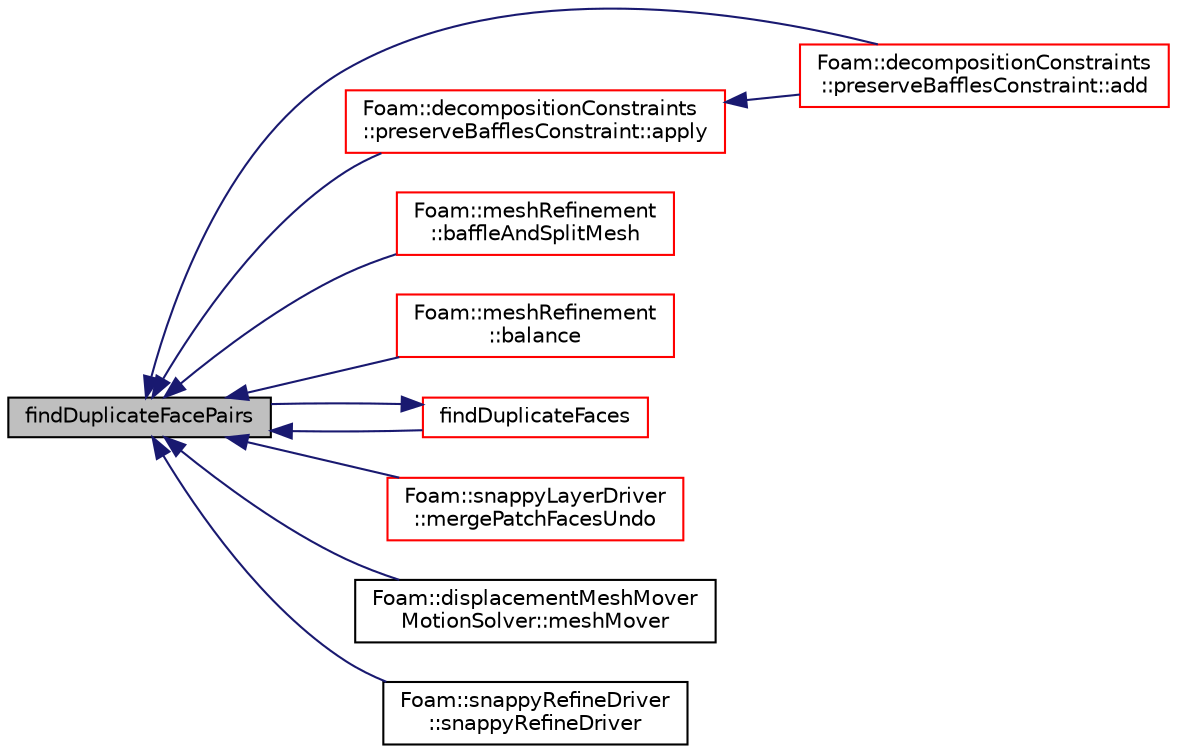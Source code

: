digraph "findDuplicateFacePairs"
{
  bgcolor="transparent";
  edge [fontname="Helvetica",fontsize="10",labelfontname="Helvetica",labelfontsize="10"];
  node [fontname="Helvetica",fontsize="10",shape=record];
  rankdir="LR";
  Node1 [label="findDuplicateFacePairs",height=0.2,width=0.4,color="black", fillcolor="grey75", style="filled", fontcolor="black"];
  Node1 -> Node2 [dir="back",color="midnightblue",fontsize="10",style="solid",fontname="Helvetica"];
  Node2 [label="Foam::decompositionConstraints\l::preserveBafflesConstraint::add",height=0.2,width=0.4,color="red",URL="$a01998.html#a1c674f5008f6f337a4ac47f4640f9deb",tooltip="Add my constraints to list of constraints. "];
  Node1 -> Node3 [dir="back",color="midnightblue",fontsize="10",style="solid",fontname="Helvetica"];
  Node3 [label="Foam::decompositionConstraints\l::preserveBafflesConstraint::apply",height=0.2,width=0.4,color="red",URL="$a01998.html#a1e8a14d422f43fe0ab48812e8ddee931",tooltip="Apply any additional post-decomposition constraints. "];
  Node3 -> Node2 [dir="back",color="midnightblue",fontsize="10",style="solid",fontname="Helvetica"];
  Node1 -> Node4 [dir="back",color="midnightblue",fontsize="10",style="solid",fontname="Helvetica"];
  Node4 [label="Foam::meshRefinement\l::baffleAndSplitMesh",height=0.2,width=0.4,color="red",URL="$a01509.html#acb8d36155594ec3a96e6b94925c85881",tooltip="Split off unreachable areas of mesh. "];
  Node1 -> Node5 [dir="back",color="midnightblue",fontsize="10",style="solid",fontname="Helvetica"];
  Node5 [label="Foam::meshRefinement\l::balance",height=0.2,width=0.4,color="red",URL="$a01509.html#a64feb4b7a4116efb2111d5adf88b50a3",tooltip="Redecompose according to cell count. "];
  Node1 -> Node6 [dir="back",color="midnightblue",fontsize="10",style="solid",fontname="Helvetica"];
  Node6 [label="findDuplicateFaces",height=0.2,width=0.4,color="red",URL="$a01412.html#a6a37b082fe46b394cc065a8dfa76f62c",tooltip="Helper routine to find baffles (two boundary faces using the. "];
  Node6 -> Node1 [dir="back",color="midnightblue",fontsize="10",style="solid",fontname="Helvetica"];
  Node1 -> Node7 [dir="back",color="midnightblue",fontsize="10",style="solid",fontname="Helvetica"];
  Node7 [label="Foam::snappyLayerDriver\l::mergePatchFacesUndo",height=0.2,width=0.4,color="red",URL="$a02440.html#a84ecedbf634ce64d783a6ebf25a2efec",tooltip="Merge patch faces on same cell. "];
  Node1 -> Node8 [dir="back",color="midnightblue",fontsize="10",style="solid",fontname="Helvetica"];
  Node8 [label="Foam::displacementMeshMover\lMotionSolver::meshMover",height=0.2,width=0.4,color="black",URL="$a00558.html#a456ddf9af29a539575cab378127ad87d"];
  Node1 -> Node9 [dir="back",color="midnightblue",fontsize="10",style="solid",fontname="Helvetica"];
  Node9 [label="Foam::snappyRefineDriver\l::snappyRefineDriver",height=0.2,width=0.4,color="black",URL="$a02441.html#a5675da79b1a5d194aa113611d3b9e024",tooltip="Construct from components. "];
}
